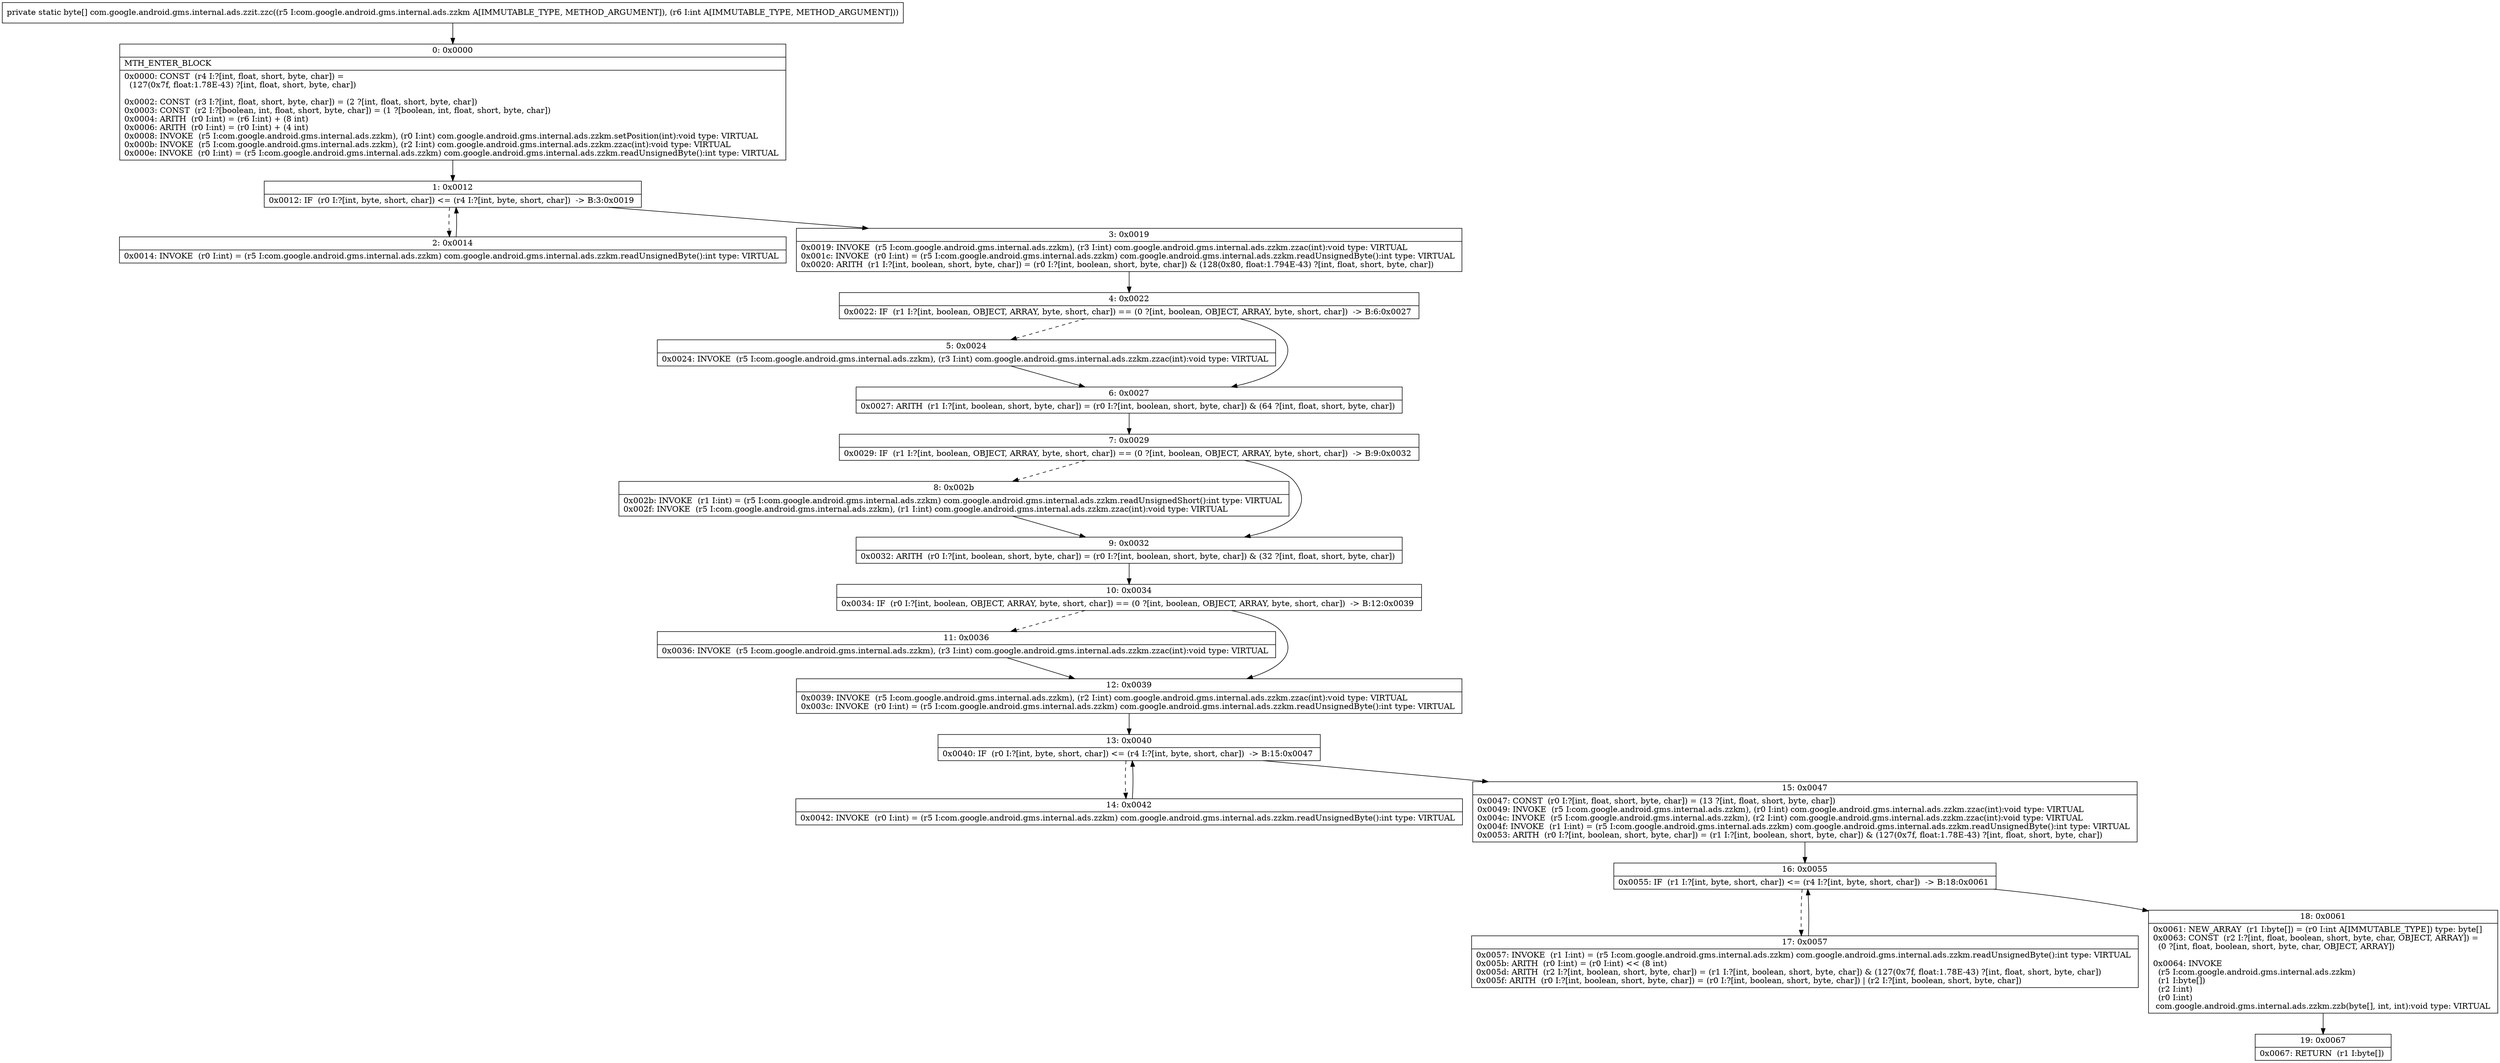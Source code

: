 digraph "CFG forcom.google.android.gms.internal.ads.zzit.zzc(Lcom\/google\/android\/gms\/internal\/ads\/zzkm;I)[B" {
Node_0 [shape=record,label="{0\:\ 0x0000|MTH_ENTER_BLOCK\l|0x0000: CONST  (r4 I:?[int, float, short, byte, char]) = \l  (127(0x7f, float:1.78E\-43) ?[int, float, short, byte, char])\l \l0x0002: CONST  (r3 I:?[int, float, short, byte, char]) = (2 ?[int, float, short, byte, char]) \l0x0003: CONST  (r2 I:?[boolean, int, float, short, byte, char]) = (1 ?[boolean, int, float, short, byte, char]) \l0x0004: ARITH  (r0 I:int) = (r6 I:int) + (8 int) \l0x0006: ARITH  (r0 I:int) = (r0 I:int) + (4 int) \l0x0008: INVOKE  (r5 I:com.google.android.gms.internal.ads.zzkm), (r0 I:int) com.google.android.gms.internal.ads.zzkm.setPosition(int):void type: VIRTUAL \l0x000b: INVOKE  (r5 I:com.google.android.gms.internal.ads.zzkm), (r2 I:int) com.google.android.gms.internal.ads.zzkm.zzac(int):void type: VIRTUAL \l0x000e: INVOKE  (r0 I:int) = (r5 I:com.google.android.gms.internal.ads.zzkm) com.google.android.gms.internal.ads.zzkm.readUnsignedByte():int type: VIRTUAL \l}"];
Node_1 [shape=record,label="{1\:\ 0x0012|0x0012: IF  (r0 I:?[int, byte, short, char]) \<= (r4 I:?[int, byte, short, char])  \-\> B:3:0x0019 \l}"];
Node_2 [shape=record,label="{2\:\ 0x0014|0x0014: INVOKE  (r0 I:int) = (r5 I:com.google.android.gms.internal.ads.zzkm) com.google.android.gms.internal.ads.zzkm.readUnsignedByte():int type: VIRTUAL \l}"];
Node_3 [shape=record,label="{3\:\ 0x0019|0x0019: INVOKE  (r5 I:com.google.android.gms.internal.ads.zzkm), (r3 I:int) com.google.android.gms.internal.ads.zzkm.zzac(int):void type: VIRTUAL \l0x001c: INVOKE  (r0 I:int) = (r5 I:com.google.android.gms.internal.ads.zzkm) com.google.android.gms.internal.ads.zzkm.readUnsignedByte():int type: VIRTUAL \l0x0020: ARITH  (r1 I:?[int, boolean, short, byte, char]) = (r0 I:?[int, boolean, short, byte, char]) & (128(0x80, float:1.794E\-43) ?[int, float, short, byte, char]) \l}"];
Node_4 [shape=record,label="{4\:\ 0x0022|0x0022: IF  (r1 I:?[int, boolean, OBJECT, ARRAY, byte, short, char]) == (0 ?[int, boolean, OBJECT, ARRAY, byte, short, char])  \-\> B:6:0x0027 \l}"];
Node_5 [shape=record,label="{5\:\ 0x0024|0x0024: INVOKE  (r5 I:com.google.android.gms.internal.ads.zzkm), (r3 I:int) com.google.android.gms.internal.ads.zzkm.zzac(int):void type: VIRTUAL \l}"];
Node_6 [shape=record,label="{6\:\ 0x0027|0x0027: ARITH  (r1 I:?[int, boolean, short, byte, char]) = (r0 I:?[int, boolean, short, byte, char]) & (64 ?[int, float, short, byte, char]) \l}"];
Node_7 [shape=record,label="{7\:\ 0x0029|0x0029: IF  (r1 I:?[int, boolean, OBJECT, ARRAY, byte, short, char]) == (0 ?[int, boolean, OBJECT, ARRAY, byte, short, char])  \-\> B:9:0x0032 \l}"];
Node_8 [shape=record,label="{8\:\ 0x002b|0x002b: INVOKE  (r1 I:int) = (r5 I:com.google.android.gms.internal.ads.zzkm) com.google.android.gms.internal.ads.zzkm.readUnsignedShort():int type: VIRTUAL \l0x002f: INVOKE  (r5 I:com.google.android.gms.internal.ads.zzkm), (r1 I:int) com.google.android.gms.internal.ads.zzkm.zzac(int):void type: VIRTUAL \l}"];
Node_9 [shape=record,label="{9\:\ 0x0032|0x0032: ARITH  (r0 I:?[int, boolean, short, byte, char]) = (r0 I:?[int, boolean, short, byte, char]) & (32 ?[int, float, short, byte, char]) \l}"];
Node_10 [shape=record,label="{10\:\ 0x0034|0x0034: IF  (r0 I:?[int, boolean, OBJECT, ARRAY, byte, short, char]) == (0 ?[int, boolean, OBJECT, ARRAY, byte, short, char])  \-\> B:12:0x0039 \l}"];
Node_11 [shape=record,label="{11\:\ 0x0036|0x0036: INVOKE  (r5 I:com.google.android.gms.internal.ads.zzkm), (r3 I:int) com.google.android.gms.internal.ads.zzkm.zzac(int):void type: VIRTUAL \l}"];
Node_12 [shape=record,label="{12\:\ 0x0039|0x0039: INVOKE  (r5 I:com.google.android.gms.internal.ads.zzkm), (r2 I:int) com.google.android.gms.internal.ads.zzkm.zzac(int):void type: VIRTUAL \l0x003c: INVOKE  (r0 I:int) = (r5 I:com.google.android.gms.internal.ads.zzkm) com.google.android.gms.internal.ads.zzkm.readUnsignedByte():int type: VIRTUAL \l}"];
Node_13 [shape=record,label="{13\:\ 0x0040|0x0040: IF  (r0 I:?[int, byte, short, char]) \<= (r4 I:?[int, byte, short, char])  \-\> B:15:0x0047 \l}"];
Node_14 [shape=record,label="{14\:\ 0x0042|0x0042: INVOKE  (r0 I:int) = (r5 I:com.google.android.gms.internal.ads.zzkm) com.google.android.gms.internal.ads.zzkm.readUnsignedByte():int type: VIRTUAL \l}"];
Node_15 [shape=record,label="{15\:\ 0x0047|0x0047: CONST  (r0 I:?[int, float, short, byte, char]) = (13 ?[int, float, short, byte, char]) \l0x0049: INVOKE  (r5 I:com.google.android.gms.internal.ads.zzkm), (r0 I:int) com.google.android.gms.internal.ads.zzkm.zzac(int):void type: VIRTUAL \l0x004c: INVOKE  (r5 I:com.google.android.gms.internal.ads.zzkm), (r2 I:int) com.google.android.gms.internal.ads.zzkm.zzac(int):void type: VIRTUAL \l0x004f: INVOKE  (r1 I:int) = (r5 I:com.google.android.gms.internal.ads.zzkm) com.google.android.gms.internal.ads.zzkm.readUnsignedByte():int type: VIRTUAL \l0x0053: ARITH  (r0 I:?[int, boolean, short, byte, char]) = (r1 I:?[int, boolean, short, byte, char]) & (127(0x7f, float:1.78E\-43) ?[int, float, short, byte, char]) \l}"];
Node_16 [shape=record,label="{16\:\ 0x0055|0x0055: IF  (r1 I:?[int, byte, short, char]) \<= (r4 I:?[int, byte, short, char])  \-\> B:18:0x0061 \l}"];
Node_17 [shape=record,label="{17\:\ 0x0057|0x0057: INVOKE  (r1 I:int) = (r5 I:com.google.android.gms.internal.ads.zzkm) com.google.android.gms.internal.ads.zzkm.readUnsignedByte():int type: VIRTUAL \l0x005b: ARITH  (r0 I:int) = (r0 I:int) \<\< (8 int) \l0x005d: ARITH  (r2 I:?[int, boolean, short, byte, char]) = (r1 I:?[int, boolean, short, byte, char]) & (127(0x7f, float:1.78E\-43) ?[int, float, short, byte, char]) \l0x005f: ARITH  (r0 I:?[int, boolean, short, byte, char]) = (r0 I:?[int, boolean, short, byte, char]) \| (r2 I:?[int, boolean, short, byte, char]) \l}"];
Node_18 [shape=record,label="{18\:\ 0x0061|0x0061: NEW_ARRAY  (r1 I:byte[]) = (r0 I:int A[IMMUTABLE_TYPE]) type: byte[] \l0x0063: CONST  (r2 I:?[int, float, boolean, short, byte, char, OBJECT, ARRAY]) = \l  (0 ?[int, float, boolean, short, byte, char, OBJECT, ARRAY])\l \l0x0064: INVOKE  \l  (r5 I:com.google.android.gms.internal.ads.zzkm)\l  (r1 I:byte[])\l  (r2 I:int)\l  (r0 I:int)\l com.google.android.gms.internal.ads.zzkm.zzb(byte[], int, int):void type: VIRTUAL \l}"];
Node_19 [shape=record,label="{19\:\ 0x0067|0x0067: RETURN  (r1 I:byte[]) \l}"];
MethodNode[shape=record,label="{private static byte[] com.google.android.gms.internal.ads.zzit.zzc((r5 I:com.google.android.gms.internal.ads.zzkm A[IMMUTABLE_TYPE, METHOD_ARGUMENT]), (r6 I:int A[IMMUTABLE_TYPE, METHOD_ARGUMENT])) }"];
MethodNode -> Node_0;
Node_0 -> Node_1;
Node_1 -> Node_2[style=dashed];
Node_1 -> Node_3;
Node_2 -> Node_1;
Node_3 -> Node_4;
Node_4 -> Node_5[style=dashed];
Node_4 -> Node_6;
Node_5 -> Node_6;
Node_6 -> Node_7;
Node_7 -> Node_8[style=dashed];
Node_7 -> Node_9;
Node_8 -> Node_9;
Node_9 -> Node_10;
Node_10 -> Node_11[style=dashed];
Node_10 -> Node_12;
Node_11 -> Node_12;
Node_12 -> Node_13;
Node_13 -> Node_14[style=dashed];
Node_13 -> Node_15;
Node_14 -> Node_13;
Node_15 -> Node_16;
Node_16 -> Node_17[style=dashed];
Node_16 -> Node_18;
Node_17 -> Node_16;
Node_18 -> Node_19;
}

